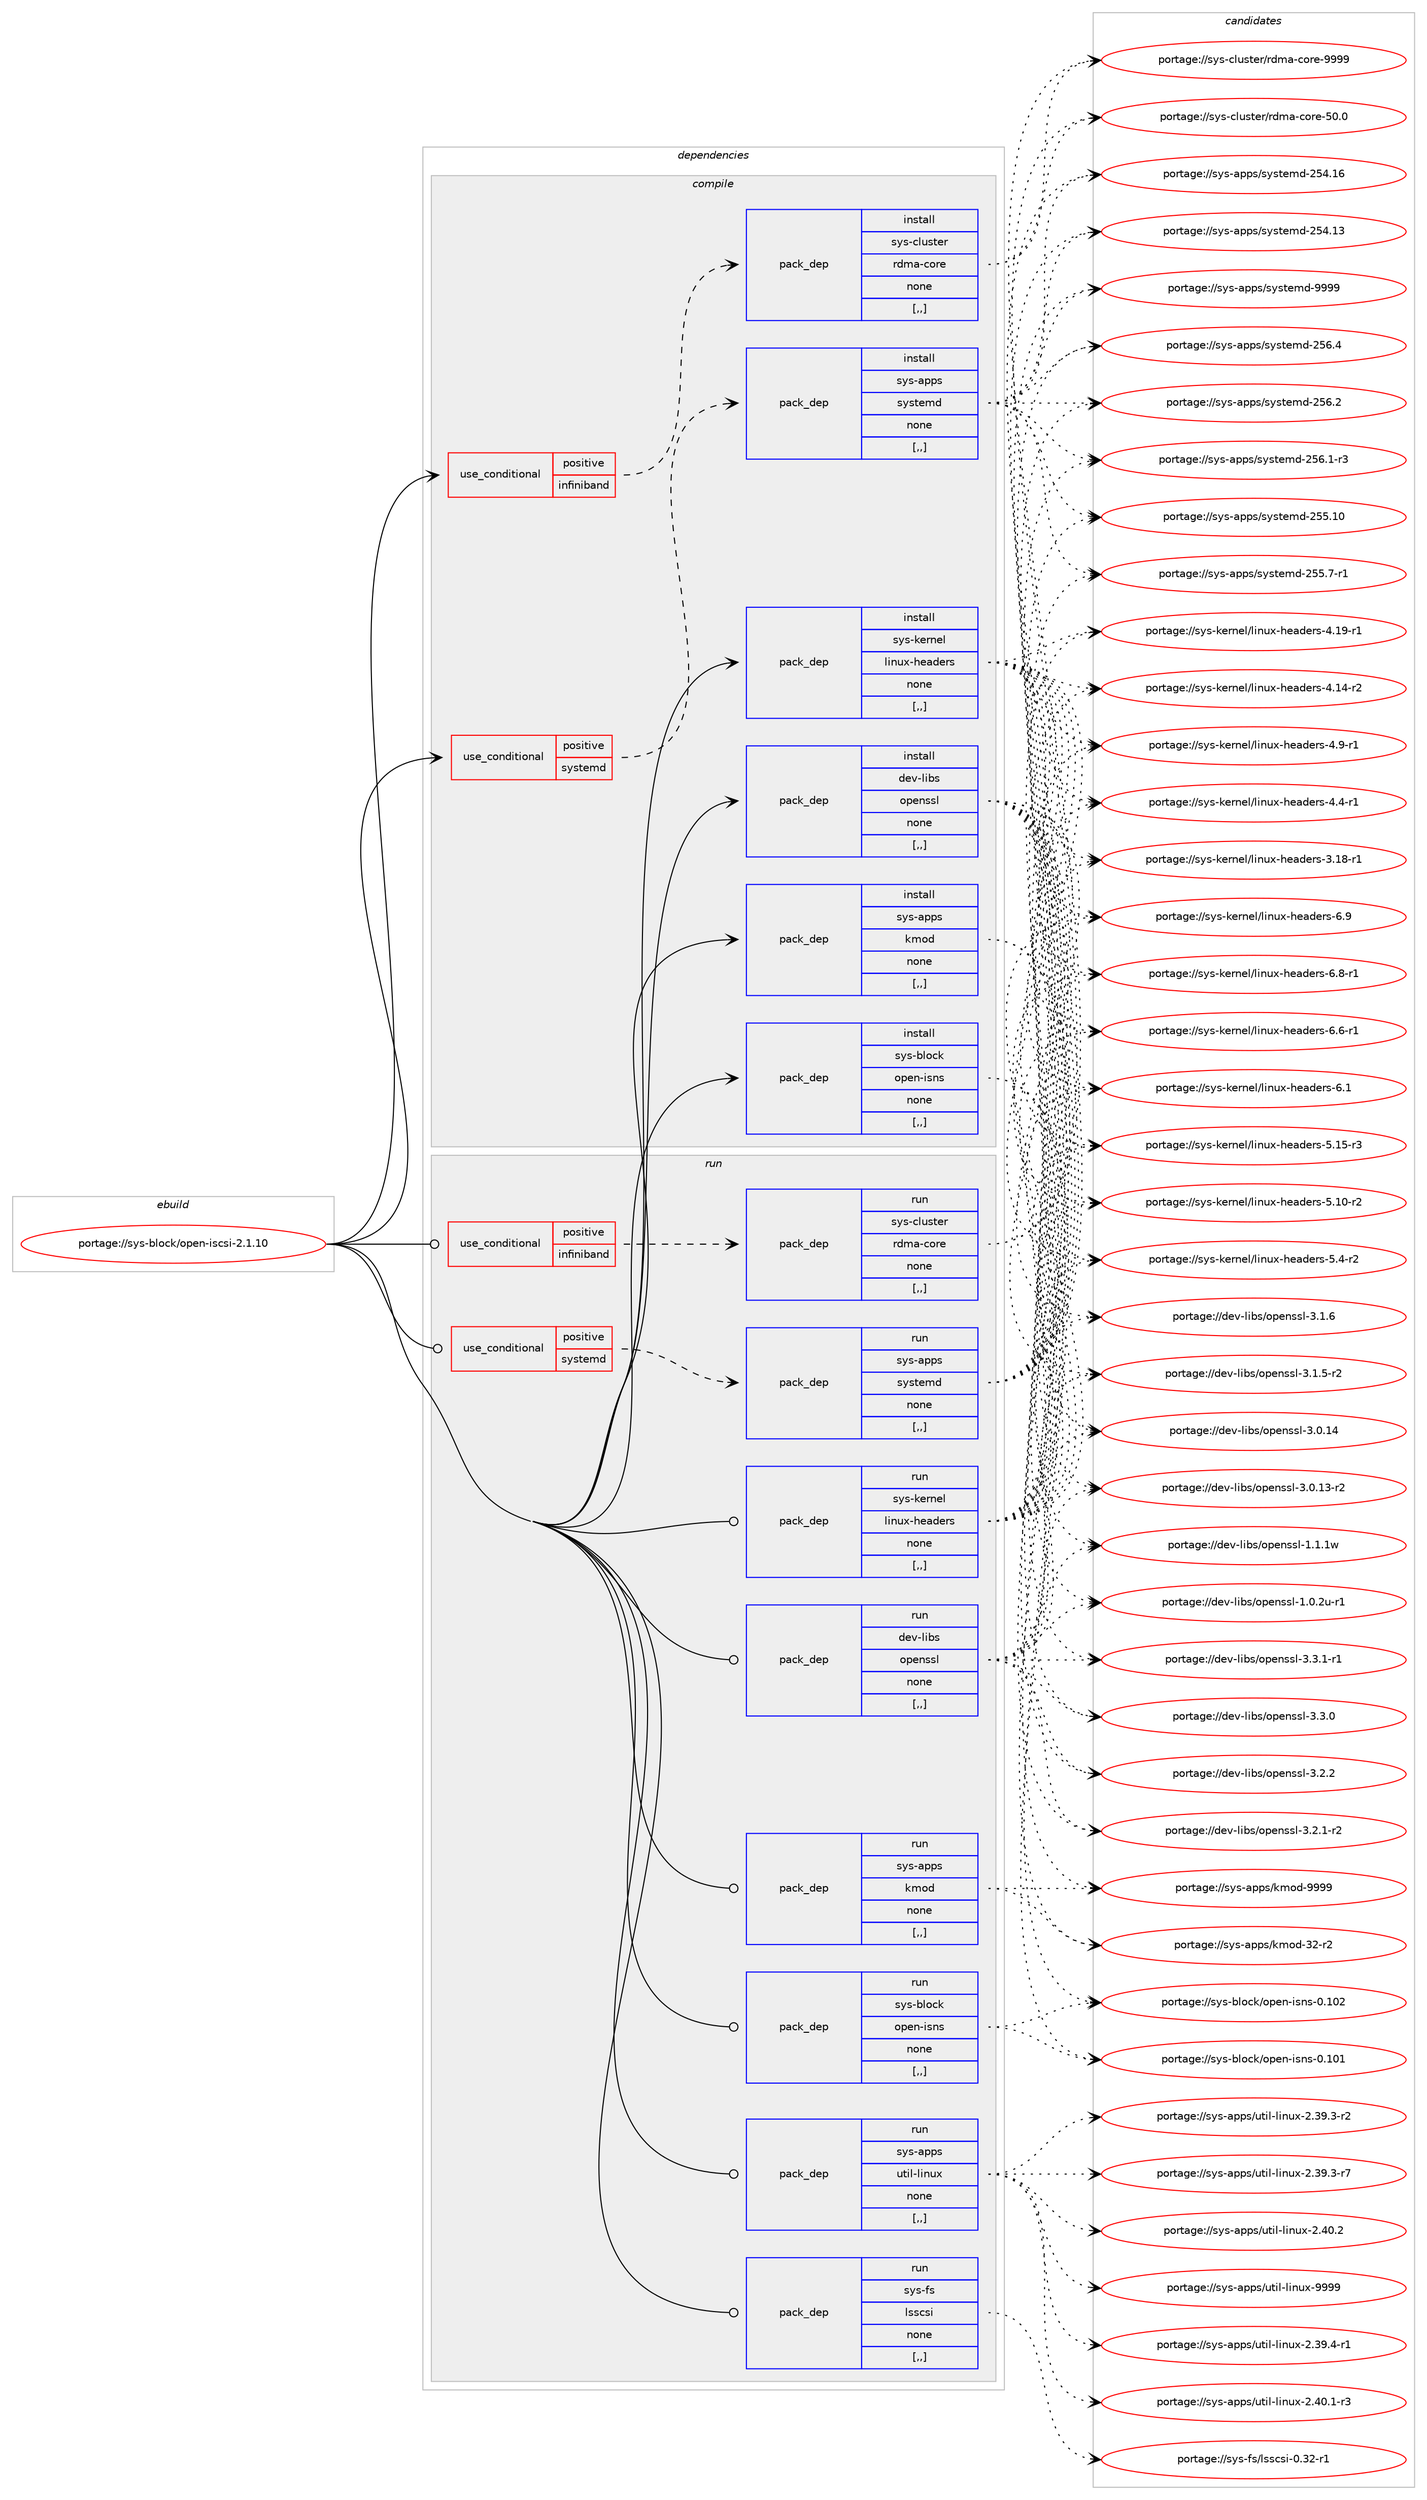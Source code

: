 digraph prolog {

# *************
# Graph options
# *************

newrank=true;
concentrate=true;
compound=true;
graph [rankdir=LR,fontname=Helvetica,fontsize=10,ranksep=1.5];#, ranksep=2.5, nodesep=0.2];
edge  [arrowhead=vee];
node  [fontname=Helvetica,fontsize=10];

# **********
# The ebuild
# **********

subgraph cluster_leftcol {
color=gray;
label=<<i>ebuild</i>>;
id [label="portage://sys-block/open-iscsi-2.1.10", color=red, width=4, href="../sys-block/open-iscsi-2.1.10.svg"];
}

# ****************
# The dependencies
# ****************

subgraph cluster_midcol {
color=gray;
label=<<i>dependencies</i>>;
subgraph cluster_compile {
fillcolor="#eeeeee";
style=filled;
label=<<i>compile</i>>;
subgraph cond113722 {
dependency428357 [label=<<TABLE BORDER="0" CELLBORDER="1" CELLSPACING="0" CELLPADDING="4"><TR><TD ROWSPAN="3" CELLPADDING="10">use_conditional</TD></TR><TR><TD>positive</TD></TR><TR><TD>infiniband</TD></TR></TABLE>>, shape=none, color=red];
subgraph pack311699 {
dependency428358 [label=<<TABLE BORDER="0" CELLBORDER="1" CELLSPACING="0" CELLPADDING="4" WIDTH="220"><TR><TD ROWSPAN="6" CELLPADDING="30">pack_dep</TD></TR><TR><TD WIDTH="110">install</TD></TR><TR><TD>sys-cluster</TD></TR><TR><TD>rdma-core</TD></TR><TR><TD>none</TD></TR><TR><TD>[,,]</TD></TR></TABLE>>, shape=none, color=blue];
}
dependency428357:e -> dependency428358:w [weight=20,style="dashed",arrowhead="vee"];
}
id:e -> dependency428357:w [weight=20,style="solid",arrowhead="vee"];
subgraph cond113723 {
dependency428359 [label=<<TABLE BORDER="0" CELLBORDER="1" CELLSPACING="0" CELLPADDING="4"><TR><TD ROWSPAN="3" CELLPADDING="10">use_conditional</TD></TR><TR><TD>positive</TD></TR><TR><TD>systemd</TD></TR></TABLE>>, shape=none, color=red];
subgraph pack311700 {
dependency428360 [label=<<TABLE BORDER="0" CELLBORDER="1" CELLSPACING="0" CELLPADDING="4" WIDTH="220"><TR><TD ROWSPAN="6" CELLPADDING="30">pack_dep</TD></TR><TR><TD WIDTH="110">install</TD></TR><TR><TD>sys-apps</TD></TR><TR><TD>systemd</TD></TR><TR><TD>none</TD></TR><TR><TD>[,,]</TD></TR></TABLE>>, shape=none, color=blue];
}
dependency428359:e -> dependency428360:w [weight=20,style="dashed",arrowhead="vee"];
}
id:e -> dependency428359:w [weight=20,style="solid",arrowhead="vee"];
subgraph pack311701 {
dependency428361 [label=<<TABLE BORDER="0" CELLBORDER="1" CELLSPACING="0" CELLPADDING="4" WIDTH="220"><TR><TD ROWSPAN="6" CELLPADDING="30">pack_dep</TD></TR><TR><TD WIDTH="110">install</TD></TR><TR><TD>dev-libs</TD></TR><TR><TD>openssl</TD></TR><TR><TD>none</TD></TR><TR><TD>[,,]</TD></TR></TABLE>>, shape=none, color=blue];
}
id:e -> dependency428361:w [weight=20,style="solid",arrowhead="vee"];
subgraph pack311702 {
dependency428362 [label=<<TABLE BORDER="0" CELLBORDER="1" CELLSPACING="0" CELLPADDING="4" WIDTH="220"><TR><TD ROWSPAN="6" CELLPADDING="30">pack_dep</TD></TR><TR><TD WIDTH="110">install</TD></TR><TR><TD>sys-apps</TD></TR><TR><TD>kmod</TD></TR><TR><TD>none</TD></TR><TR><TD>[,,]</TD></TR></TABLE>>, shape=none, color=blue];
}
id:e -> dependency428362:w [weight=20,style="solid",arrowhead="vee"];
subgraph pack311703 {
dependency428363 [label=<<TABLE BORDER="0" CELLBORDER="1" CELLSPACING="0" CELLPADDING="4" WIDTH="220"><TR><TD ROWSPAN="6" CELLPADDING="30">pack_dep</TD></TR><TR><TD WIDTH="110">install</TD></TR><TR><TD>sys-block</TD></TR><TR><TD>open-isns</TD></TR><TR><TD>none</TD></TR><TR><TD>[,,]</TD></TR></TABLE>>, shape=none, color=blue];
}
id:e -> dependency428363:w [weight=20,style="solid",arrowhead="vee"];
subgraph pack311704 {
dependency428364 [label=<<TABLE BORDER="0" CELLBORDER="1" CELLSPACING="0" CELLPADDING="4" WIDTH="220"><TR><TD ROWSPAN="6" CELLPADDING="30">pack_dep</TD></TR><TR><TD WIDTH="110">install</TD></TR><TR><TD>sys-kernel</TD></TR><TR><TD>linux-headers</TD></TR><TR><TD>none</TD></TR><TR><TD>[,,]</TD></TR></TABLE>>, shape=none, color=blue];
}
id:e -> dependency428364:w [weight=20,style="solid",arrowhead="vee"];
}
subgraph cluster_compileandrun {
fillcolor="#eeeeee";
style=filled;
label=<<i>compile and run</i>>;
}
subgraph cluster_run {
fillcolor="#eeeeee";
style=filled;
label=<<i>run</i>>;
subgraph cond113724 {
dependency428365 [label=<<TABLE BORDER="0" CELLBORDER="1" CELLSPACING="0" CELLPADDING="4"><TR><TD ROWSPAN="3" CELLPADDING="10">use_conditional</TD></TR><TR><TD>positive</TD></TR><TR><TD>infiniband</TD></TR></TABLE>>, shape=none, color=red];
subgraph pack311705 {
dependency428366 [label=<<TABLE BORDER="0" CELLBORDER="1" CELLSPACING="0" CELLPADDING="4" WIDTH="220"><TR><TD ROWSPAN="6" CELLPADDING="30">pack_dep</TD></TR><TR><TD WIDTH="110">run</TD></TR><TR><TD>sys-cluster</TD></TR><TR><TD>rdma-core</TD></TR><TR><TD>none</TD></TR><TR><TD>[,,]</TD></TR></TABLE>>, shape=none, color=blue];
}
dependency428365:e -> dependency428366:w [weight=20,style="dashed",arrowhead="vee"];
}
id:e -> dependency428365:w [weight=20,style="solid",arrowhead="odot"];
subgraph cond113725 {
dependency428367 [label=<<TABLE BORDER="0" CELLBORDER="1" CELLSPACING="0" CELLPADDING="4"><TR><TD ROWSPAN="3" CELLPADDING="10">use_conditional</TD></TR><TR><TD>positive</TD></TR><TR><TD>systemd</TD></TR></TABLE>>, shape=none, color=red];
subgraph pack311706 {
dependency428368 [label=<<TABLE BORDER="0" CELLBORDER="1" CELLSPACING="0" CELLPADDING="4" WIDTH="220"><TR><TD ROWSPAN="6" CELLPADDING="30">pack_dep</TD></TR><TR><TD WIDTH="110">run</TD></TR><TR><TD>sys-apps</TD></TR><TR><TD>systemd</TD></TR><TR><TD>none</TD></TR><TR><TD>[,,]</TD></TR></TABLE>>, shape=none, color=blue];
}
dependency428367:e -> dependency428368:w [weight=20,style="dashed",arrowhead="vee"];
}
id:e -> dependency428367:w [weight=20,style="solid",arrowhead="odot"];
subgraph pack311707 {
dependency428369 [label=<<TABLE BORDER="0" CELLBORDER="1" CELLSPACING="0" CELLPADDING="4" WIDTH="220"><TR><TD ROWSPAN="6" CELLPADDING="30">pack_dep</TD></TR><TR><TD WIDTH="110">run</TD></TR><TR><TD>dev-libs</TD></TR><TR><TD>openssl</TD></TR><TR><TD>none</TD></TR><TR><TD>[,,]</TD></TR></TABLE>>, shape=none, color=blue];
}
id:e -> dependency428369:w [weight=20,style="solid",arrowhead="odot"];
subgraph pack311708 {
dependency428370 [label=<<TABLE BORDER="0" CELLBORDER="1" CELLSPACING="0" CELLPADDING="4" WIDTH="220"><TR><TD ROWSPAN="6" CELLPADDING="30">pack_dep</TD></TR><TR><TD WIDTH="110">run</TD></TR><TR><TD>sys-apps</TD></TR><TR><TD>kmod</TD></TR><TR><TD>none</TD></TR><TR><TD>[,,]</TD></TR></TABLE>>, shape=none, color=blue];
}
id:e -> dependency428370:w [weight=20,style="solid",arrowhead="odot"];
subgraph pack311709 {
dependency428371 [label=<<TABLE BORDER="0" CELLBORDER="1" CELLSPACING="0" CELLPADDING="4" WIDTH="220"><TR><TD ROWSPAN="6" CELLPADDING="30">pack_dep</TD></TR><TR><TD WIDTH="110">run</TD></TR><TR><TD>sys-apps</TD></TR><TR><TD>util-linux</TD></TR><TR><TD>none</TD></TR><TR><TD>[,,]</TD></TR></TABLE>>, shape=none, color=blue];
}
id:e -> dependency428371:w [weight=20,style="solid",arrowhead="odot"];
subgraph pack311710 {
dependency428372 [label=<<TABLE BORDER="0" CELLBORDER="1" CELLSPACING="0" CELLPADDING="4" WIDTH="220"><TR><TD ROWSPAN="6" CELLPADDING="30">pack_dep</TD></TR><TR><TD WIDTH="110">run</TD></TR><TR><TD>sys-block</TD></TR><TR><TD>open-isns</TD></TR><TR><TD>none</TD></TR><TR><TD>[,,]</TD></TR></TABLE>>, shape=none, color=blue];
}
id:e -> dependency428372:w [weight=20,style="solid",arrowhead="odot"];
subgraph pack311711 {
dependency428373 [label=<<TABLE BORDER="0" CELLBORDER="1" CELLSPACING="0" CELLPADDING="4" WIDTH="220"><TR><TD ROWSPAN="6" CELLPADDING="30">pack_dep</TD></TR><TR><TD WIDTH="110">run</TD></TR><TR><TD>sys-fs</TD></TR><TR><TD>lsscsi</TD></TR><TR><TD>none</TD></TR><TR><TD>[,,]</TD></TR></TABLE>>, shape=none, color=blue];
}
id:e -> dependency428373:w [weight=20,style="solid",arrowhead="odot"];
subgraph pack311712 {
dependency428374 [label=<<TABLE BORDER="0" CELLBORDER="1" CELLSPACING="0" CELLPADDING="4" WIDTH="220"><TR><TD ROWSPAN="6" CELLPADDING="30">pack_dep</TD></TR><TR><TD WIDTH="110">run</TD></TR><TR><TD>sys-kernel</TD></TR><TR><TD>linux-headers</TD></TR><TR><TD>none</TD></TR><TR><TD>[,,]</TD></TR></TABLE>>, shape=none, color=blue];
}
id:e -> dependency428374:w [weight=20,style="solid",arrowhead="odot"];
}
}

# **************
# The candidates
# **************

subgraph cluster_choices {
rank=same;
color=gray;
label=<<i>candidates</i>>;

subgraph choice311699 {
color=black;
nodesep=1;
choice1151211154599108117115116101114471141001099745991111141014557575757 [label="portage://sys-cluster/rdma-core-9999", color=red, width=4,href="../sys-cluster/rdma-core-9999.svg"];
choice1151211154599108117115116101114471141001099745991111141014553484648 [label="portage://sys-cluster/rdma-core-50.0", color=red, width=4,href="../sys-cluster/rdma-core-50.0.svg"];
dependency428358:e -> choice1151211154599108117115116101114471141001099745991111141014557575757:w [style=dotted,weight="100"];
dependency428358:e -> choice1151211154599108117115116101114471141001099745991111141014553484648:w [style=dotted,weight="100"];
}
subgraph choice311700 {
color=black;
nodesep=1;
choice1151211154597112112115471151211151161011091004557575757 [label="portage://sys-apps/systemd-9999", color=red, width=4,href="../sys-apps/systemd-9999.svg"];
choice115121115459711211211547115121115116101109100455053544652 [label="portage://sys-apps/systemd-256.4", color=red, width=4,href="../sys-apps/systemd-256.4.svg"];
choice115121115459711211211547115121115116101109100455053544650 [label="portage://sys-apps/systemd-256.2", color=red, width=4,href="../sys-apps/systemd-256.2.svg"];
choice1151211154597112112115471151211151161011091004550535446494511451 [label="portage://sys-apps/systemd-256.1-r3", color=red, width=4,href="../sys-apps/systemd-256.1-r3.svg"];
choice11512111545971121121154711512111511610110910045505353464948 [label="portage://sys-apps/systemd-255.10", color=red, width=4,href="../sys-apps/systemd-255.10.svg"];
choice1151211154597112112115471151211151161011091004550535346554511449 [label="portage://sys-apps/systemd-255.7-r1", color=red, width=4,href="../sys-apps/systemd-255.7-r1.svg"];
choice11512111545971121121154711512111511610110910045505352464954 [label="portage://sys-apps/systemd-254.16", color=red, width=4,href="../sys-apps/systemd-254.16.svg"];
choice11512111545971121121154711512111511610110910045505352464951 [label="portage://sys-apps/systemd-254.13", color=red, width=4,href="../sys-apps/systemd-254.13.svg"];
dependency428360:e -> choice1151211154597112112115471151211151161011091004557575757:w [style=dotted,weight="100"];
dependency428360:e -> choice115121115459711211211547115121115116101109100455053544652:w [style=dotted,weight="100"];
dependency428360:e -> choice115121115459711211211547115121115116101109100455053544650:w [style=dotted,weight="100"];
dependency428360:e -> choice1151211154597112112115471151211151161011091004550535446494511451:w [style=dotted,weight="100"];
dependency428360:e -> choice11512111545971121121154711512111511610110910045505353464948:w [style=dotted,weight="100"];
dependency428360:e -> choice1151211154597112112115471151211151161011091004550535346554511449:w [style=dotted,weight="100"];
dependency428360:e -> choice11512111545971121121154711512111511610110910045505352464954:w [style=dotted,weight="100"];
dependency428360:e -> choice11512111545971121121154711512111511610110910045505352464951:w [style=dotted,weight="100"];
}
subgraph choice311701 {
color=black;
nodesep=1;
choice1001011184510810598115471111121011101151151084551465146494511449 [label="portage://dev-libs/openssl-3.3.1-r1", color=red, width=4,href="../dev-libs/openssl-3.3.1-r1.svg"];
choice100101118451081059811547111112101110115115108455146514648 [label="portage://dev-libs/openssl-3.3.0", color=red, width=4,href="../dev-libs/openssl-3.3.0.svg"];
choice100101118451081059811547111112101110115115108455146504650 [label="portage://dev-libs/openssl-3.2.2", color=red, width=4,href="../dev-libs/openssl-3.2.2.svg"];
choice1001011184510810598115471111121011101151151084551465046494511450 [label="portage://dev-libs/openssl-3.2.1-r2", color=red, width=4,href="../dev-libs/openssl-3.2.1-r2.svg"];
choice100101118451081059811547111112101110115115108455146494654 [label="portage://dev-libs/openssl-3.1.6", color=red, width=4,href="../dev-libs/openssl-3.1.6.svg"];
choice1001011184510810598115471111121011101151151084551464946534511450 [label="portage://dev-libs/openssl-3.1.5-r2", color=red, width=4,href="../dev-libs/openssl-3.1.5-r2.svg"];
choice10010111845108105981154711111210111011511510845514648464952 [label="portage://dev-libs/openssl-3.0.14", color=red, width=4,href="../dev-libs/openssl-3.0.14.svg"];
choice100101118451081059811547111112101110115115108455146484649514511450 [label="portage://dev-libs/openssl-3.0.13-r2", color=red, width=4,href="../dev-libs/openssl-3.0.13-r2.svg"];
choice100101118451081059811547111112101110115115108454946494649119 [label="portage://dev-libs/openssl-1.1.1w", color=red, width=4,href="../dev-libs/openssl-1.1.1w.svg"];
choice1001011184510810598115471111121011101151151084549464846501174511449 [label="portage://dev-libs/openssl-1.0.2u-r1", color=red, width=4,href="../dev-libs/openssl-1.0.2u-r1.svg"];
dependency428361:e -> choice1001011184510810598115471111121011101151151084551465146494511449:w [style=dotted,weight="100"];
dependency428361:e -> choice100101118451081059811547111112101110115115108455146514648:w [style=dotted,weight="100"];
dependency428361:e -> choice100101118451081059811547111112101110115115108455146504650:w [style=dotted,weight="100"];
dependency428361:e -> choice1001011184510810598115471111121011101151151084551465046494511450:w [style=dotted,weight="100"];
dependency428361:e -> choice100101118451081059811547111112101110115115108455146494654:w [style=dotted,weight="100"];
dependency428361:e -> choice1001011184510810598115471111121011101151151084551464946534511450:w [style=dotted,weight="100"];
dependency428361:e -> choice10010111845108105981154711111210111011511510845514648464952:w [style=dotted,weight="100"];
dependency428361:e -> choice100101118451081059811547111112101110115115108455146484649514511450:w [style=dotted,weight="100"];
dependency428361:e -> choice100101118451081059811547111112101110115115108454946494649119:w [style=dotted,weight="100"];
dependency428361:e -> choice1001011184510810598115471111121011101151151084549464846501174511449:w [style=dotted,weight="100"];
}
subgraph choice311702 {
color=black;
nodesep=1;
choice1151211154597112112115471071091111004557575757 [label="portage://sys-apps/kmod-9999", color=red, width=4,href="../sys-apps/kmod-9999.svg"];
choice1151211154597112112115471071091111004551504511450 [label="portage://sys-apps/kmod-32-r2", color=red, width=4,href="../sys-apps/kmod-32-r2.svg"];
dependency428362:e -> choice1151211154597112112115471071091111004557575757:w [style=dotted,weight="100"];
dependency428362:e -> choice1151211154597112112115471071091111004551504511450:w [style=dotted,weight="100"];
}
subgraph choice311703 {
color=black;
nodesep=1;
choice1151211154598108111991074711111210111045105115110115454846494850 [label="portage://sys-block/open-isns-0.102", color=red, width=4,href="../sys-block/open-isns-0.102.svg"];
choice1151211154598108111991074711111210111045105115110115454846494849 [label="portage://sys-block/open-isns-0.101", color=red, width=4,href="../sys-block/open-isns-0.101.svg"];
dependency428363:e -> choice1151211154598108111991074711111210111045105115110115454846494850:w [style=dotted,weight="100"];
dependency428363:e -> choice1151211154598108111991074711111210111045105115110115454846494849:w [style=dotted,weight="100"];
}
subgraph choice311704 {
color=black;
nodesep=1;
choice1151211154510710111411010110847108105110117120451041019710010111411545544657 [label="portage://sys-kernel/linux-headers-6.9", color=red, width=4,href="../sys-kernel/linux-headers-6.9.svg"];
choice11512111545107101114110101108471081051101171204510410197100101114115455446564511449 [label="portage://sys-kernel/linux-headers-6.8-r1", color=red, width=4,href="../sys-kernel/linux-headers-6.8-r1.svg"];
choice11512111545107101114110101108471081051101171204510410197100101114115455446544511449 [label="portage://sys-kernel/linux-headers-6.6-r1", color=red, width=4,href="../sys-kernel/linux-headers-6.6-r1.svg"];
choice1151211154510710111411010110847108105110117120451041019710010111411545544649 [label="portage://sys-kernel/linux-headers-6.1", color=red, width=4,href="../sys-kernel/linux-headers-6.1.svg"];
choice1151211154510710111411010110847108105110117120451041019710010111411545534649534511451 [label="portage://sys-kernel/linux-headers-5.15-r3", color=red, width=4,href="../sys-kernel/linux-headers-5.15-r3.svg"];
choice1151211154510710111411010110847108105110117120451041019710010111411545534649484511450 [label="portage://sys-kernel/linux-headers-5.10-r2", color=red, width=4,href="../sys-kernel/linux-headers-5.10-r2.svg"];
choice11512111545107101114110101108471081051101171204510410197100101114115455346524511450 [label="portage://sys-kernel/linux-headers-5.4-r2", color=red, width=4,href="../sys-kernel/linux-headers-5.4-r2.svg"];
choice1151211154510710111411010110847108105110117120451041019710010111411545524649574511449 [label="portage://sys-kernel/linux-headers-4.19-r1", color=red, width=4,href="../sys-kernel/linux-headers-4.19-r1.svg"];
choice1151211154510710111411010110847108105110117120451041019710010111411545524649524511450 [label="portage://sys-kernel/linux-headers-4.14-r2", color=red, width=4,href="../sys-kernel/linux-headers-4.14-r2.svg"];
choice11512111545107101114110101108471081051101171204510410197100101114115455246574511449 [label="portage://sys-kernel/linux-headers-4.9-r1", color=red, width=4,href="../sys-kernel/linux-headers-4.9-r1.svg"];
choice11512111545107101114110101108471081051101171204510410197100101114115455246524511449 [label="portage://sys-kernel/linux-headers-4.4-r1", color=red, width=4,href="../sys-kernel/linux-headers-4.4-r1.svg"];
choice1151211154510710111411010110847108105110117120451041019710010111411545514649564511449 [label="portage://sys-kernel/linux-headers-3.18-r1", color=red, width=4,href="../sys-kernel/linux-headers-3.18-r1.svg"];
dependency428364:e -> choice1151211154510710111411010110847108105110117120451041019710010111411545544657:w [style=dotted,weight="100"];
dependency428364:e -> choice11512111545107101114110101108471081051101171204510410197100101114115455446564511449:w [style=dotted,weight="100"];
dependency428364:e -> choice11512111545107101114110101108471081051101171204510410197100101114115455446544511449:w [style=dotted,weight="100"];
dependency428364:e -> choice1151211154510710111411010110847108105110117120451041019710010111411545544649:w [style=dotted,weight="100"];
dependency428364:e -> choice1151211154510710111411010110847108105110117120451041019710010111411545534649534511451:w [style=dotted,weight="100"];
dependency428364:e -> choice1151211154510710111411010110847108105110117120451041019710010111411545534649484511450:w [style=dotted,weight="100"];
dependency428364:e -> choice11512111545107101114110101108471081051101171204510410197100101114115455346524511450:w [style=dotted,weight="100"];
dependency428364:e -> choice1151211154510710111411010110847108105110117120451041019710010111411545524649574511449:w [style=dotted,weight="100"];
dependency428364:e -> choice1151211154510710111411010110847108105110117120451041019710010111411545524649524511450:w [style=dotted,weight="100"];
dependency428364:e -> choice11512111545107101114110101108471081051101171204510410197100101114115455246574511449:w [style=dotted,weight="100"];
dependency428364:e -> choice11512111545107101114110101108471081051101171204510410197100101114115455246524511449:w [style=dotted,weight="100"];
dependency428364:e -> choice1151211154510710111411010110847108105110117120451041019710010111411545514649564511449:w [style=dotted,weight="100"];
}
subgraph choice311705 {
color=black;
nodesep=1;
choice1151211154599108117115116101114471141001099745991111141014557575757 [label="portage://sys-cluster/rdma-core-9999", color=red, width=4,href="../sys-cluster/rdma-core-9999.svg"];
choice1151211154599108117115116101114471141001099745991111141014553484648 [label="portage://sys-cluster/rdma-core-50.0", color=red, width=4,href="../sys-cluster/rdma-core-50.0.svg"];
dependency428366:e -> choice1151211154599108117115116101114471141001099745991111141014557575757:w [style=dotted,weight="100"];
dependency428366:e -> choice1151211154599108117115116101114471141001099745991111141014553484648:w [style=dotted,weight="100"];
}
subgraph choice311706 {
color=black;
nodesep=1;
choice1151211154597112112115471151211151161011091004557575757 [label="portage://sys-apps/systemd-9999", color=red, width=4,href="../sys-apps/systemd-9999.svg"];
choice115121115459711211211547115121115116101109100455053544652 [label="portage://sys-apps/systemd-256.4", color=red, width=4,href="../sys-apps/systemd-256.4.svg"];
choice115121115459711211211547115121115116101109100455053544650 [label="portage://sys-apps/systemd-256.2", color=red, width=4,href="../sys-apps/systemd-256.2.svg"];
choice1151211154597112112115471151211151161011091004550535446494511451 [label="portage://sys-apps/systemd-256.1-r3", color=red, width=4,href="../sys-apps/systemd-256.1-r3.svg"];
choice11512111545971121121154711512111511610110910045505353464948 [label="portage://sys-apps/systemd-255.10", color=red, width=4,href="../sys-apps/systemd-255.10.svg"];
choice1151211154597112112115471151211151161011091004550535346554511449 [label="portage://sys-apps/systemd-255.7-r1", color=red, width=4,href="../sys-apps/systemd-255.7-r1.svg"];
choice11512111545971121121154711512111511610110910045505352464954 [label="portage://sys-apps/systemd-254.16", color=red, width=4,href="../sys-apps/systemd-254.16.svg"];
choice11512111545971121121154711512111511610110910045505352464951 [label="portage://sys-apps/systemd-254.13", color=red, width=4,href="../sys-apps/systemd-254.13.svg"];
dependency428368:e -> choice1151211154597112112115471151211151161011091004557575757:w [style=dotted,weight="100"];
dependency428368:e -> choice115121115459711211211547115121115116101109100455053544652:w [style=dotted,weight="100"];
dependency428368:e -> choice115121115459711211211547115121115116101109100455053544650:w [style=dotted,weight="100"];
dependency428368:e -> choice1151211154597112112115471151211151161011091004550535446494511451:w [style=dotted,weight="100"];
dependency428368:e -> choice11512111545971121121154711512111511610110910045505353464948:w [style=dotted,weight="100"];
dependency428368:e -> choice1151211154597112112115471151211151161011091004550535346554511449:w [style=dotted,weight="100"];
dependency428368:e -> choice11512111545971121121154711512111511610110910045505352464954:w [style=dotted,weight="100"];
dependency428368:e -> choice11512111545971121121154711512111511610110910045505352464951:w [style=dotted,weight="100"];
}
subgraph choice311707 {
color=black;
nodesep=1;
choice1001011184510810598115471111121011101151151084551465146494511449 [label="portage://dev-libs/openssl-3.3.1-r1", color=red, width=4,href="../dev-libs/openssl-3.3.1-r1.svg"];
choice100101118451081059811547111112101110115115108455146514648 [label="portage://dev-libs/openssl-3.3.0", color=red, width=4,href="../dev-libs/openssl-3.3.0.svg"];
choice100101118451081059811547111112101110115115108455146504650 [label="portage://dev-libs/openssl-3.2.2", color=red, width=4,href="../dev-libs/openssl-3.2.2.svg"];
choice1001011184510810598115471111121011101151151084551465046494511450 [label="portage://dev-libs/openssl-3.2.1-r2", color=red, width=4,href="../dev-libs/openssl-3.2.1-r2.svg"];
choice100101118451081059811547111112101110115115108455146494654 [label="portage://dev-libs/openssl-3.1.6", color=red, width=4,href="../dev-libs/openssl-3.1.6.svg"];
choice1001011184510810598115471111121011101151151084551464946534511450 [label="portage://dev-libs/openssl-3.1.5-r2", color=red, width=4,href="../dev-libs/openssl-3.1.5-r2.svg"];
choice10010111845108105981154711111210111011511510845514648464952 [label="portage://dev-libs/openssl-3.0.14", color=red, width=4,href="../dev-libs/openssl-3.0.14.svg"];
choice100101118451081059811547111112101110115115108455146484649514511450 [label="portage://dev-libs/openssl-3.0.13-r2", color=red, width=4,href="../dev-libs/openssl-3.0.13-r2.svg"];
choice100101118451081059811547111112101110115115108454946494649119 [label="portage://dev-libs/openssl-1.1.1w", color=red, width=4,href="../dev-libs/openssl-1.1.1w.svg"];
choice1001011184510810598115471111121011101151151084549464846501174511449 [label="portage://dev-libs/openssl-1.0.2u-r1", color=red, width=4,href="../dev-libs/openssl-1.0.2u-r1.svg"];
dependency428369:e -> choice1001011184510810598115471111121011101151151084551465146494511449:w [style=dotted,weight="100"];
dependency428369:e -> choice100101118451081059811547111112101110115115108455146514648:w [style=dotted,weight="100"];
dependency428369:e -> choice100101118451081059811547111112101110115115108455146504650:w [style=dotted,weight="100"];
dependency428369:e -> choice1001011184510810598115471111121011101151151084551465046494511450:w [style=dotted,weight="100"];
dependency428369:e -> choice100101118451081059811547111112101110115115108455146494654:w [style=dotted,weight="100"];
dependency428369:e -> choice1001011184510810598115471111121011101151151084551464946534511450:w [style=dotted,weight="100"];
dependency428369:e -> choice10010111845108105981154711111210111011511510845514648464952:w [style=dotted,weight="100"];
dependency428369:e -> choice100101118451081059811547111112101110115115108455146484649514511450:w [style=dotted,weight="100"];
dependency428369:e -> choice100101118451081059811547111112101110115115108454946494649119:w [style=dotted,weight="100"];
dependency428369:e -> choice1001011184510810598115471111121011101151151084549464846501174511449:w [style=dotted,weight="100"];
}
subgraph choice311708 {
color=black;
nodesep=1;
choice1151211154597112112115471071091111004557575757 [label="portage://sys-apps/kmod-9999", color=red, width=4,href="../sys-apps/kmod-9999.svg"];
choice1151211154597112112115471071091111004551504511450 [label="portage://sys-apps/kmod-32-r2", color=red, width=4,href="../sys-apps/kmod-32-r2.svg"];
dependency428370:e -> choice1151211154597112112115471071091111004557575757:w [style=dotted,weight="100"];
dependency428370:e -> choice1151211154597112112115471071091111004551504511450:w [style=dotted,weight="100"];
}
subgraph choice311709 {
color=black;
nodesep=1;
choice115121115459711211211547117116105108451081051101171204557575757 [label="portage://sys-apps/util-linux-9999", color=red, width=4,href="../sys-apps/util-linux-9999.svg"];
choice1151211154597112112115471171161051084510810511011712045504652484650 [label="portage://sys-apps/util-linux-2.40.2", color=red, width=4,href="../sys-apps/util-linux-2.40.2.svg"];
choice11512111545971121121154711711610510845108105110117120455046524846494511451 [label="portage://sys-apps/util-linux-2.40.1-r3", color=red, width=4,href="../sys-apps/util-linux-2.40.1-r3.svg"];
choice11512111545971121121154711711610510845108105110117120455046515746524511449 [label="portage://sys-apps/util-linux-2.39.4-r1", color=red, width=4,href="../sys-apps/util-linux-2.39.4-r1.svg"];
choice11512111545971121121154711711610510845108105110117120455046515746514511455 [label="portage://sys-apps/util-linux-2.39.3-r7", color=red, width=4,href="../sys-apps/util-linux-2.39.3-r7.svg"];
choice11512111545971121121154711711610510845108105110117120455046515746514511450 [label="portage://sys-apps/util-linux-2.39.3-r2", color=red, width=4,href="../sys-apps/util-linux-2.39.3-r2.svg"];
dependency428371:e -> choice115121115459711211211547117116105108451081051101171204557575757:w [style=dotted,weight="100"];
dependency428371:e -> choice1151211154597112112115471171161051084510810511011712045504652484650:w [style=dotted,weight="100"];
dependency428371:e -> choice11512111545971121121154711711610510845108105110117120455046524846494511451:w [style=dotted,weight="100"];
dependency428371:e -> choice11512111545971121121154711711610510845108105110117120455046515746524511449:w [style=dotted,weight="100"];
dependency428371:e -> choice11512111545971121121154711711610510845108105110117120455046515746514511455:w [style=dotted,weight="100"];
dependency428371:e -> choice11512111545971121121154711711610510845108105110117120455046515746514511450:w [style=dotted,weight="100"];
}
subgraph choice311710 {
color=black;
nodesep=1;
choice1151211154598108111991074711111210111045105115110115454846494850 [label="portage://sys-block/open-isns-0.102", color=red, width=4,href="../sys-block/open-isns-0.102.svg"];
choice1151211154598108111991074711111210111045105115110115454846494849 [label="portage://sys-block/open-isns-0.101", color=red, width=4,href="../sys-block/open-isns-0.101.svg"];
dependency428372:e -> choice1151211154598108111991074711111210111045105115110115454846494850:w [style=dotted,weight="100"];
dependency428372:e -> choice1151211154598108111991074711111210111045105115110115454846494849:w [style=dotted,weight="100"];
}
subgraph choice311711 {
color=black;
nodesep=1;
choice11512111545102115471081151159911510545484651504511449 [label="portage://sys-fs/lsscsi-0.32-r1", color=red, width=4,href="../sys-fs/lsscsi-0.32-r1.svg"];
dependency428373:e -> choice11512111545102115471081151159911510545484651504511449:w [style=dotted,weight="100"];
}
subgraph choice311712 {
color=black;
nodesep=1;
choice1151211154510710111411010110847108105110117120451041019710010111411545544657 [label="portage://sys-kernel/linux-headers-6.9", color=red, width=4,href="../sys-kernel/linux-headers-6.9.svg"];
choice11512111545107101114110101108471081051101171204510410197100101114115455446564511449 [label="portage://sys-kernel/linux-headers-6.8-r1", color=red, width=4,href="../sys-kernel/linux-headers-6.8-r1.svg"];
choice11512111545107101114110101108471081051101171204510410197100101114115455446544511449 [label="portage://sys-kernel/linux-headers-6.6-r1", color=red, width=4,href="../sys-kernel/linux-headers-6.6-r1.svg"];
choice1151211154510710111411010110847108105110117120451041019710010111411545544649 [label="portage://sys-kernel/linux-headers-6.1", color=red, width=4,href="../sys-kernel/linux-headers-6.1.svg"];
choice1151211154510710111411010110847108105110117120451041019710010111411545534649534511451 [label="portage://sys-kernel/linux-headers-5.15-r3", color=red, width=4,href="../sys-kernel/linux-headers-5.15-r3.svg"];
choice1151211154510710111411010110847108105110117120451041019710010111411545534649484511450 [label="portage://sys-kernel/linux-headers-5.10-r2", color=red, width=4,href="../sys-kernel/linux-headers-5.10-r2.svg"];
choice11512111545107101114110101108471081051101171204510410197100101114115455346524511450 [label="portage://sys-kernel/linux-headers-5.4-r2", color=red, width=4,href="../sys-kernel/linux-headers-5.4-r2.svg"];
choice1151211154510710111411010110847108105110117120451041019710010111411545524649574511449 [label="portage://sys-kernel/linux-headers-4.19-r1", color=red, width=4,href="../sys-kernel/linux-headers-4.19-r1.svg"];
choice1151211154510710111411010110847108105110117120451041019710010111411545524649524511450 [label="portage://sys-kernel/linux-headers-4.14-r2", color=red, width=4,href="../sys-kernel/linux-headers-4.14-r2.svg"];
choice11512111545107101114110101108471081051101171204510410197100101114115455246574511449 [label="portage://sys-kernel/linux-headers-4.9-r1", color=red, width=4,href="../sys-kernel/linux-headers-4.9-r1.svg"];
choice11512111545107101114110101108471081051101171204510410197100101114115455246524511449 [label="portage://sys-kernel/linux-headers-4.4-r1", color=red, width=4,href="../sys-kernel/linux-headers-4.4-r1.svg"];
choice1151211154510710111411010110847108105110117120451041019710010111411545514649564511449 [label="portage://sys-kernel/linux-headers-3.18-r1", color=red, width=4,href="../sys-kernel/linux-headers-3.18-r1.svg"];
dependency428374:e -> choice1151211154510710111411010110847108105110117120451041019710010111411545544657:w [style=dotted,weight="100"];
dependency428374:e -> choice11512111545107101114110101108471081051101171204510410197100101114115455446564511449:w [style=dotted,weight="100"];
dependency428374:e -> choice11512111545107101114110101108471081051101171204510410197100101114115455446544511449:w [style=dotted,weight="100"];
dependency428374:e -> choice1151211154510710111411010110847108105110117120451041019710010111411545544649:w [style=dotted,weight="100"];
dependency428374:e -> choice1151211154510710111411010110847108105110117120451041019710010111411545534649534511451:w [style=dotted,weight="100"];
dependency428374:e -> choice1151211154510710111411010110847108105110117120451041019710010111411545534649484511450:w [style=dotted,weight="100"];
dependency428374:e -> choice11512111545107101114110101108471081051101171204510410197100101114115455346524511450:w [style=dotted,weight="100"];
dependency428374:e -> choice1151211154510710111411010110847108105110117120451041019710010111411545524649574511449:w [style=dotted,weight="100"];
dependency428374:e -> choice1151211154510710111411010110847108105110117120451041019710010111411545524649524511450:w [style=dotted,weight="100"];
dependency428374:e -> choice11512111545107101114110101108471081051101171204510410197100101114115455246574511449:w [style=dotted,weight="100"];
dependency428374:e -> choice11512111545107101114110101108471081051101171204510410197100101114115455246524511449:w [style=dotted,weight="100"];
dependency428374:e -> choice1151211154510710111411010110847108105110117120451041019710010111411545514649564511449:w [style=dotted,weight="100"];
}
}

}

